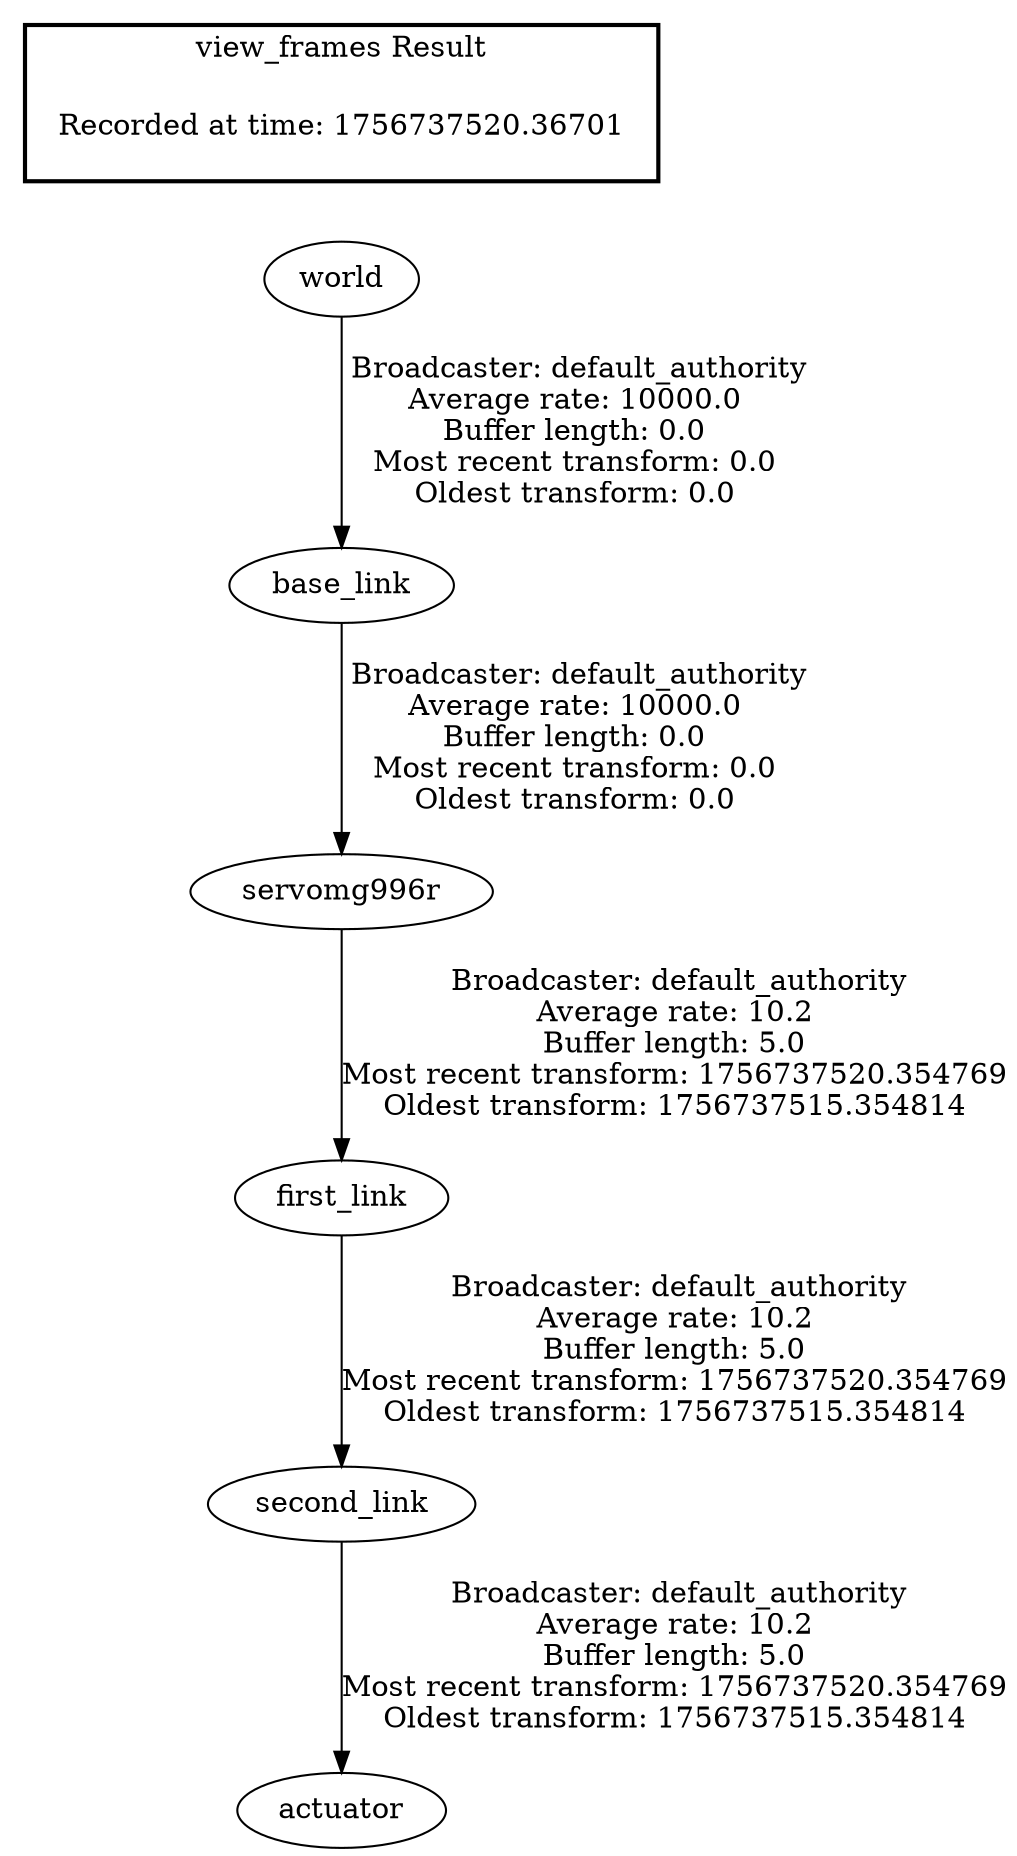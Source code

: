 digraph G {
"base_link" -> "servomg996r"[label=" Broadcaster: default_authority\nAverage rate: 10000.0\nBuffer length: 0.0\nMost recent transform: 0.0\nOldest transform: 0.0\n"];
"world" -> "base_link"[label=" Broadcaster: default_authority\nAverage rate: 10000.0\nBuffer length: 0.0\nMost recent transform: 0.0\nOldest transform: 0.0\n"];
"servomg996r" -> "first_link"[label=" Broadcaster: default_authority\nAverage rate: 10.2\nBuffer length: 5.0\nMost recent transform: 1756737520.354769\nOldest transform: 1756737515.354814\n"];
"first_link" -> "second_link"[label=" Broadcaster: default_authority\nAverage rate: 10.2\nBuffer length: 5.0\nMost recent transform: 1756737520.354769\nOldest transform: 1756737515.354814\n"];
"second_link" -> "actuator"[label=" Broadcaster: default_authority\nAverage rate: 10.2\nBuffer length: 5.0\nMost recent transform: 1756737520.354769\nOldest transform: 1756737515.354814\n"];
edge [style=invis];
 subgraph cluster_legend { style=bold; color=black; label ="view_frames Result";
"Recorded at time: 1756737520.36701"[ shape=plaintext ] ;
}->"world";
}